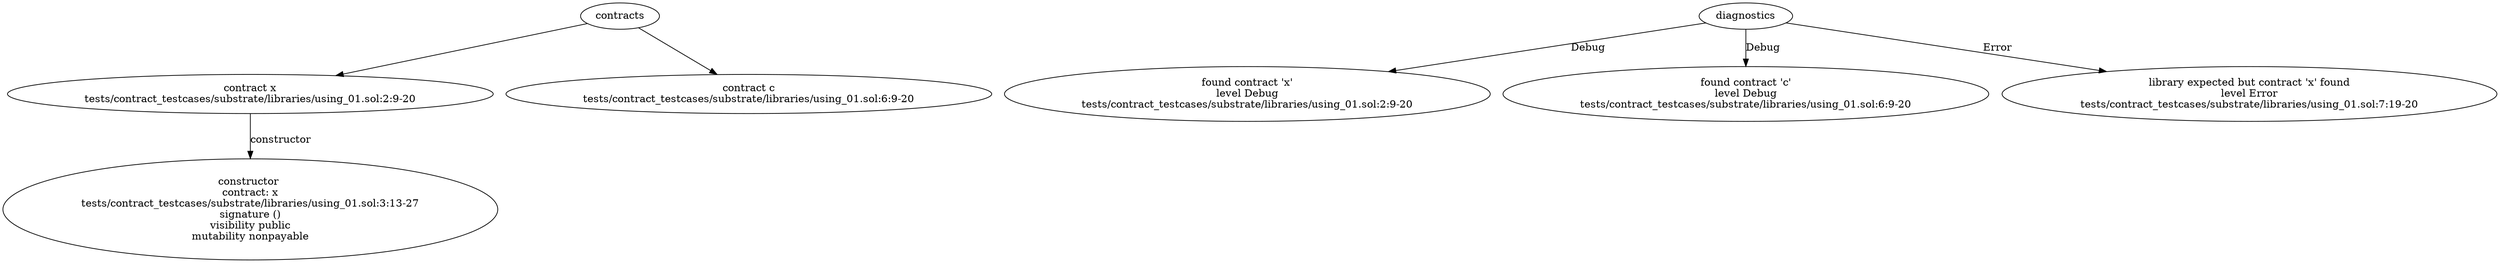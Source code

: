 strict digraph "tests/contract_testcases/substrate/libraries/using_01.sol" {
	contract [label="contract x\ntests/contract_testcases/substrate/libraries/using_01.sol:2:9-20"]
	node_2 [label="constructor \ncontract: x\ntests/contract_testcases/substrate/libraries/using_01.sol:3:13-27\nsignature ()\nvisibility public\nmutability nonpayable"]
	contract_3 [label="contract c\ntests/contract_testcases/substrate/libraries/using_01.sol:6:9-20"]
	diagnostic [label="found contract 'x'\nlevel Debug\ntests/contract_testcases/substrate/libraries/using_01.sol:2:9-20"]
	diagnostic_6 [label="found contract 'c'\nlevel Debug\ntests/contract_testcases/substrate/libraries/using_01.sol:6:9-20"]
	diagnostic_7 [label="library expected but contract 'x' found\nlevel Error\ntests/contract_testcases/substrate/libraries/using_01.sol:7:19-20"]
	contracts -> contract
	contract -> node_2 [label="constructor"]
	contracts -> contract_3
	diagnostics -> diagnostic [label="Debug"]
	diagnostics -> diagnostic_6 [label="Debug"]
	diagnostics -> diagnostic_7 [label="Error"]
}
